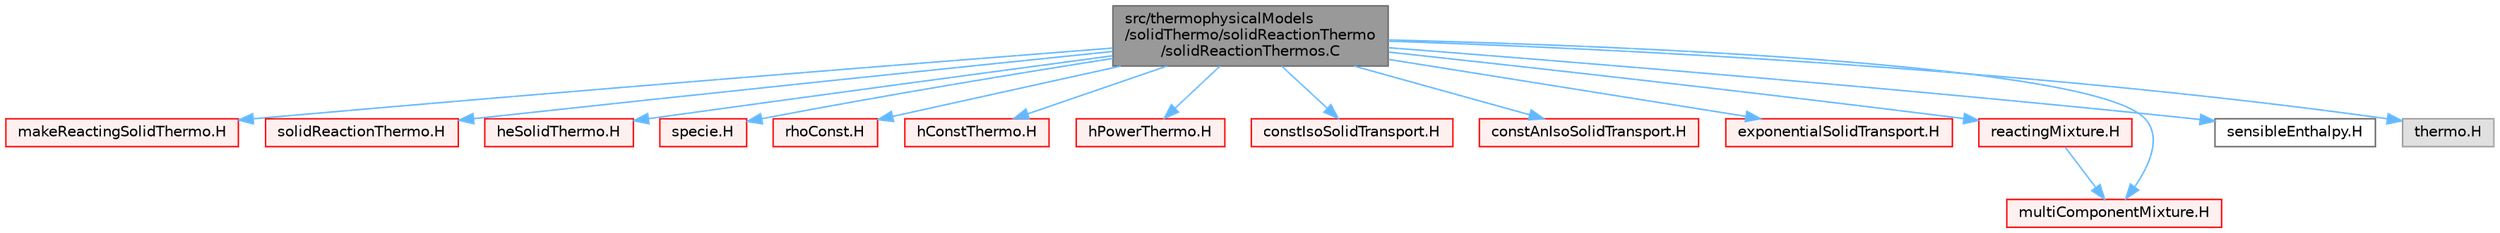 digraph "src/thermophysicalModels/solidThermo/solidReactionThermo/solidReactionThermos.C"
{
 // LATEX_PDF_SIZE
  bgcolor="transparent";
  edge [fontname=Helvetica,fontsize=10,labelfontname=Helvetica,labelfontsize=10];
  node [fontname=Helvetica,fontsize=10,shape=box,height=0.2,width=0.4];
  Node1 [id="Node000001",label="src/thermophysicalModels\l/solidThermo/solidReactionThermo\l/solidReactionThermos.C",height=0.2,width=0.4,color="gray40", fillcolor="grey60", style="filled", fontcolor="black",tooltip=" "];
  Node1 -> Node2 [id="edge1_Node000001_Node000002",color="steelblue1",style="solid",tooltip=" "];
  Node2 [id="Node000002",label="makeReactingSolidThermo.H",height=0.2,width=0.4,color="red", fillcolor="#FFF0F0", style="filled",URL="$makeReactingSolidThermo_8H.html",tooltip="Macros for creating reacting solid thermo packages."];
  Node1 -> Node382 [id="edge2_Node000001_Node000382",color="steelblue1",style="solid",tooltip=" "];
  Node382 [id="Node000382",label="solidReactionThermo.H",height=0.2,width=0.4,color="red", fillcolor="#FFF0F0", style="filled",URL="$solidReactionThermo_8H.html",tooltip=" "];
  Node1 -> Node398 [id="edge3_Node000001_Node000398",color="steelblue1",style="solid",tooltip=" "];
  Node398 [id="Node000398",label="heSolidThermo.H",height=0.2,width=0.4,color="red", fillcolor="#FFF0F0", style="filled",URL="$heSolidThermo_8H.html",tooltip=" "];
  Node1 -> Node400 [id="edge4_Node000001_Node000400",color="steelblue1",style="solid",tooltip=" "];
  Node400 [id="Node000400",label="specie.H",height=0.2,width=0.4,color="red", fillcolor="#FFF0F0", style="filled",URL="$specie_8H.html",tooltip=" "];
  Node1 -> Node403 [id="edge5_Node000001_Node000403",color="steelblue1",style="solid",tooltip=" "];
  Node403 [id="Node000403",label="rhoConst.H",height=0.2,width=0.4,color="red", fillcolor="#FFF0F0", style="filled",URL="$rhoConst_8H.html",tooltip=" "];
  Node1 -> Node405 [id="edge6_Node000001_Node000405",color="steelblue1",style="solid",tooltip=" "];
  Node405 [id="Node000405",label="hConstThermo.H",height=0.2,width=0.4,color="red", fillcolor="#FFF0F0", style="filled",URL="$hConstThermo_8H.html",tooltip=" "];
  Node1 -> Node408 [id="edge7_Node000001_Node000408",color="steelblue1",style="solid",tooltip=" "];
  Node408 [id="Node000408",label="hPowerThermo.H",height=0.2,width=0.4,color="red", fillcolor="#FFF0F0", style="filled",URL="$hPowerThermo_8H.html",tooltip=" "];
  Node1 -> Node409 [id="edge8_Node000001_Node000409",color="steelblue1",style="solid",tooltip=" "];
  Node409 [id="Node000409",label="constIsoSolidTransport.H",height=0.2,width=0.4,color="red", fillcolor="#FFF0F0", style="filled",URL="$constIsoSolidTransport_8H.html",tooltip=" "];
  Node1 -> Node411 [id="edge9_Node000001_Node000411",color="steelblue1",style="solid",tooltip=" "];
  Node411 [id="Node000411",label="constAnIsoSolidTransport.H",height=0.2,width=0.4,color="red", fillcolor="#FFF0F0", style="filled",URL="$constAnIsoSolidTransport_8H.html",tooltip=" "];
  Node1 -> Node413 [id="edge10_Node000001_Node000413",color="steelblue1",style="solid",tooltip=" "];
  Node413 [id="Node000413",label="exponentialSolidTransport.H",height=0.2,width=0.4,color="red", fillcolor="#FFF0F0", style="filled",URL="$exponentialSolidTransport_8H.html",tooltip=" "];
  Node1 -> Node415 [id="edge11_Node000001_Node000415",color="steelblue1",style="solid",tooltip=" "];
  Node415 [id="Node000415",label="reactingMixture.H",height=0.2,width=0.4,color="red", fillcolor="#FFF0F0", style="filled",URL="$reactingMixture_8H.html",tooltip=" "];
  Node415 -> Node422 [id="edge12_Node000415_Node000422",color="steelblue1",style="solid",tooltip=" "];
  Node422 [id="Node000422",label="multiComponentMixture.H",height=0.2,width=0.4,color="red", fillcolor="#FFF0F0", style="filled",URL="$multiComponentMixture_8H.html",tooltip=" "];
  Node1 -> Node422 [id="edge13_Node000001_Node000422",color="steelblue1",style="solid",tooltip=" "];
  Node1 -> Node423 [id="edge14_Node000001_Node000423",color="steelblue1",style="solid",tooltip=" "];
  Node423 [id="Node000423",label="sensibleEnthalpy.H",height=0.2,width=0.4,color="grey40", fillcolor="white", style="filled",URL="$sensibleEnthalpy_8H.html",tooltip=" "];
  Node1 -> Node424 [id="edge15_Node000001_Node000424",color="steelblue1",style="solid",tooltip=" "];
  Node424 [id="Node000424",label="thermo.H",height=0.2,width=0.4,color="grey60", fillcolor="#E0E0E0", style="filled",tooltip=" "];
}
